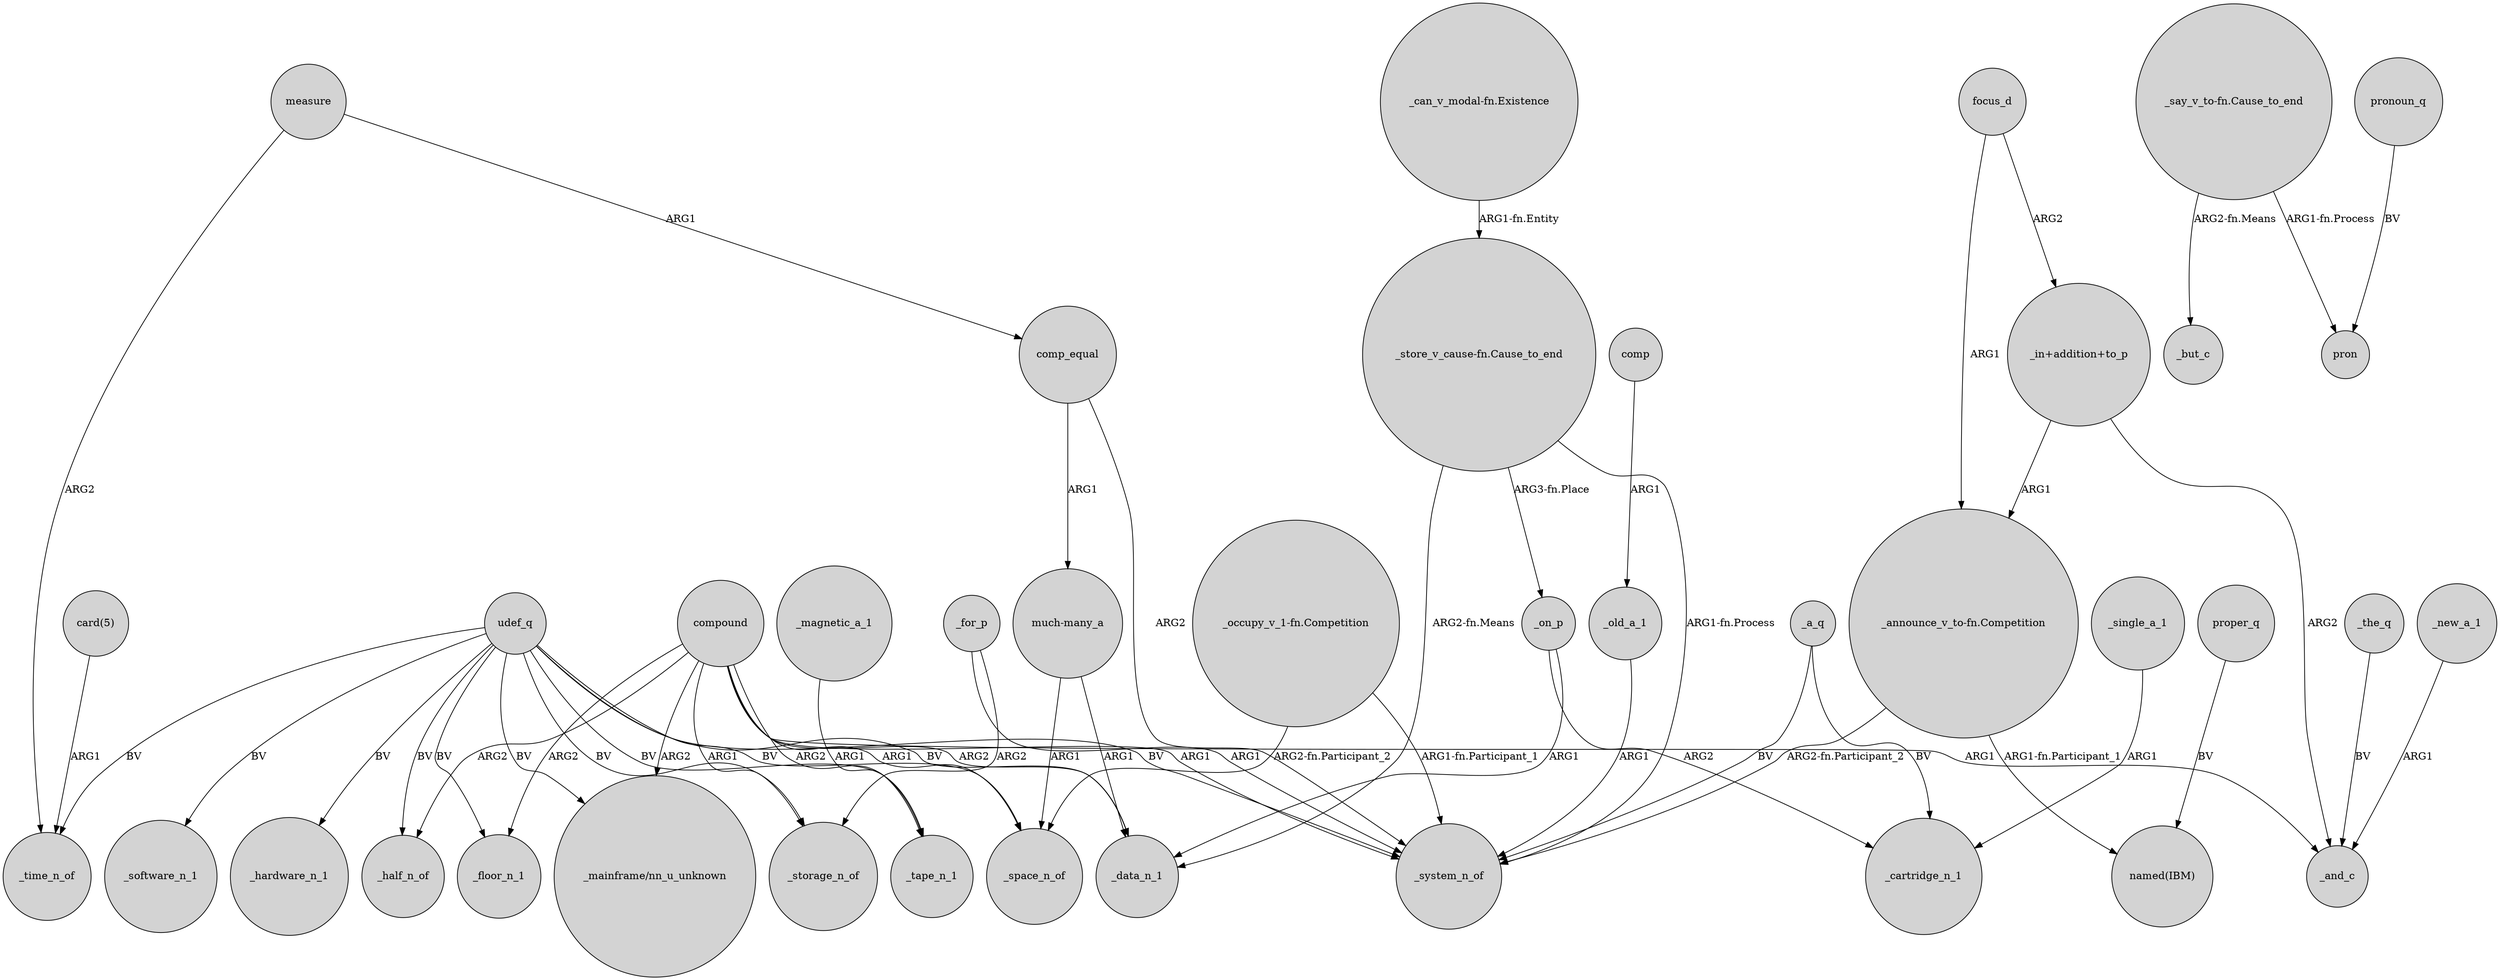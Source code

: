 digraph {
	node [shape=circle style=filled]
	"card(5)" -> _time_n_of [label=ARG1]
	compound -> _system_n_of [label=ARG1]
	_single_a_1 -> _cartridge_n_1 [label=ARG1]
	"_store_v_cause-fn.Cause_to_end" -> _data_n_1 [label="ARG2-fn.Means"]
	compound -> _and_c [label=ARG1]
	_old_a_1 -> _system_n_of [label=ARG1]
	udef_q -> _time_n_of [label=BV]
	_on_p -> _data_n_1 [label=ARG1]
	"_in+addition+to_p" -> "_announce_v_to-fn.Competition" [label=ARG1]
	_the_q -> _and_c [label=BV]
	udef_q -> _space_n_of [label=BV]
	compound -> _space_n_of [label=ARG1]
	compound -> _floor_n_1 [label=ARG2]
	_for_p -> _system_n_of [label=ARG1]
	measure -> comp_equal [label=ARG1]
	udef_q -> _storage_n_of [label=BV]
	proper_q -> "named(IBM)" [label=BV]
	focus_d -> "_announce_v_to-fn.Competition" [label=ARG1]
	"_can_v_modal-fn.Existence" -> "_store_v_cause-fn.Cause_to_end" [label="ARG1-fn.Entity"]
	"_announce_v_to-fn.Competition" -> _system_n_of [label="ARG2-fn.Participant_2"]
	"_store_v_cause-fn.Cause_to_end" -> _system_n_of [label="ARG1-fn.Process"]
	udef_q -> "_mainframe/nn_u_unknown" [label=BV]
	"_announce_v_to-fn.Competition" -> "named(IBM)" [label="ARG1-fn.Participant_1"]
	"_say_v_to-fn.Cause_to_end" -> pron [label="ARG1-fn.Process"]
	"much-many_a" -> _space_n_of [label=ARG1]
	_a_q -> _cartridge_n_1 [label=BV]
	comp_equal -> "much-many_a" [label=ARG1]
	pronoun_q -> pron [label=BV]
	comp_equal -> _system_n_of [label=ARG2]
	_for_p -> _storage_n_of [label=ARG2]
	compound -> _half_n_of [label=ARG2]
	_magnetic_a_1 -> _tape_n_1 [label=ARG1]
	"_occupy_v_1-fn.Competition" -> _system_n_of [label="ARG1-fn.Participant_1"]
	udef_q -> _tape_n_1 [label=BV]
	"much-many_a" -> _data_n_1 [label=ARG1]
	comp -> _old_a_1 [label=ARG1]
	_new_a_1 -> _and_c [label=ARG1]
	measure -> _time_n_of [label=ARG2]
	"_say_v_to-fn.Cause_to_end" -> _but_c [label="ARG2-fn.Means"]
	udef_q -> _system_n_of [label=BV]
	udef_q -> _half_n_of [label=BV]
	compound -> _storage_n_of [label=ARG1]
	"_occupy_v_1-fn.Competition" -> _space_n_of [label="ARG2-fn.Participant_2"]
	"_store_v_cause-fn.Cause_to_end" -> _on_p [label="ARG3-fn.Place"]
	compound -> "_mainframe/nn_u_unknown" [label=ARG2]
	udef_q -> _software_n_1 [label=BV]
	"_in+addition+to_p" -> _and_c [label=ARG2]
	_on_p -> _cartridge_n_1 [label=ARG2]
	udef_q -> _floor_n_1 [label=BV]
	compound -> _data_n_1 [label=ARG2]
	focus_d -> "_in+addition+to_p" [label=ARG2]
	compound -> _tape_n_1 [label=ARG2]
	_a_q -> _system_n_of [label=BV]
	udef_q -> _data_n_1 [label=BV]
	udef_q -> _hardware_n_1 [label=BV]
}
